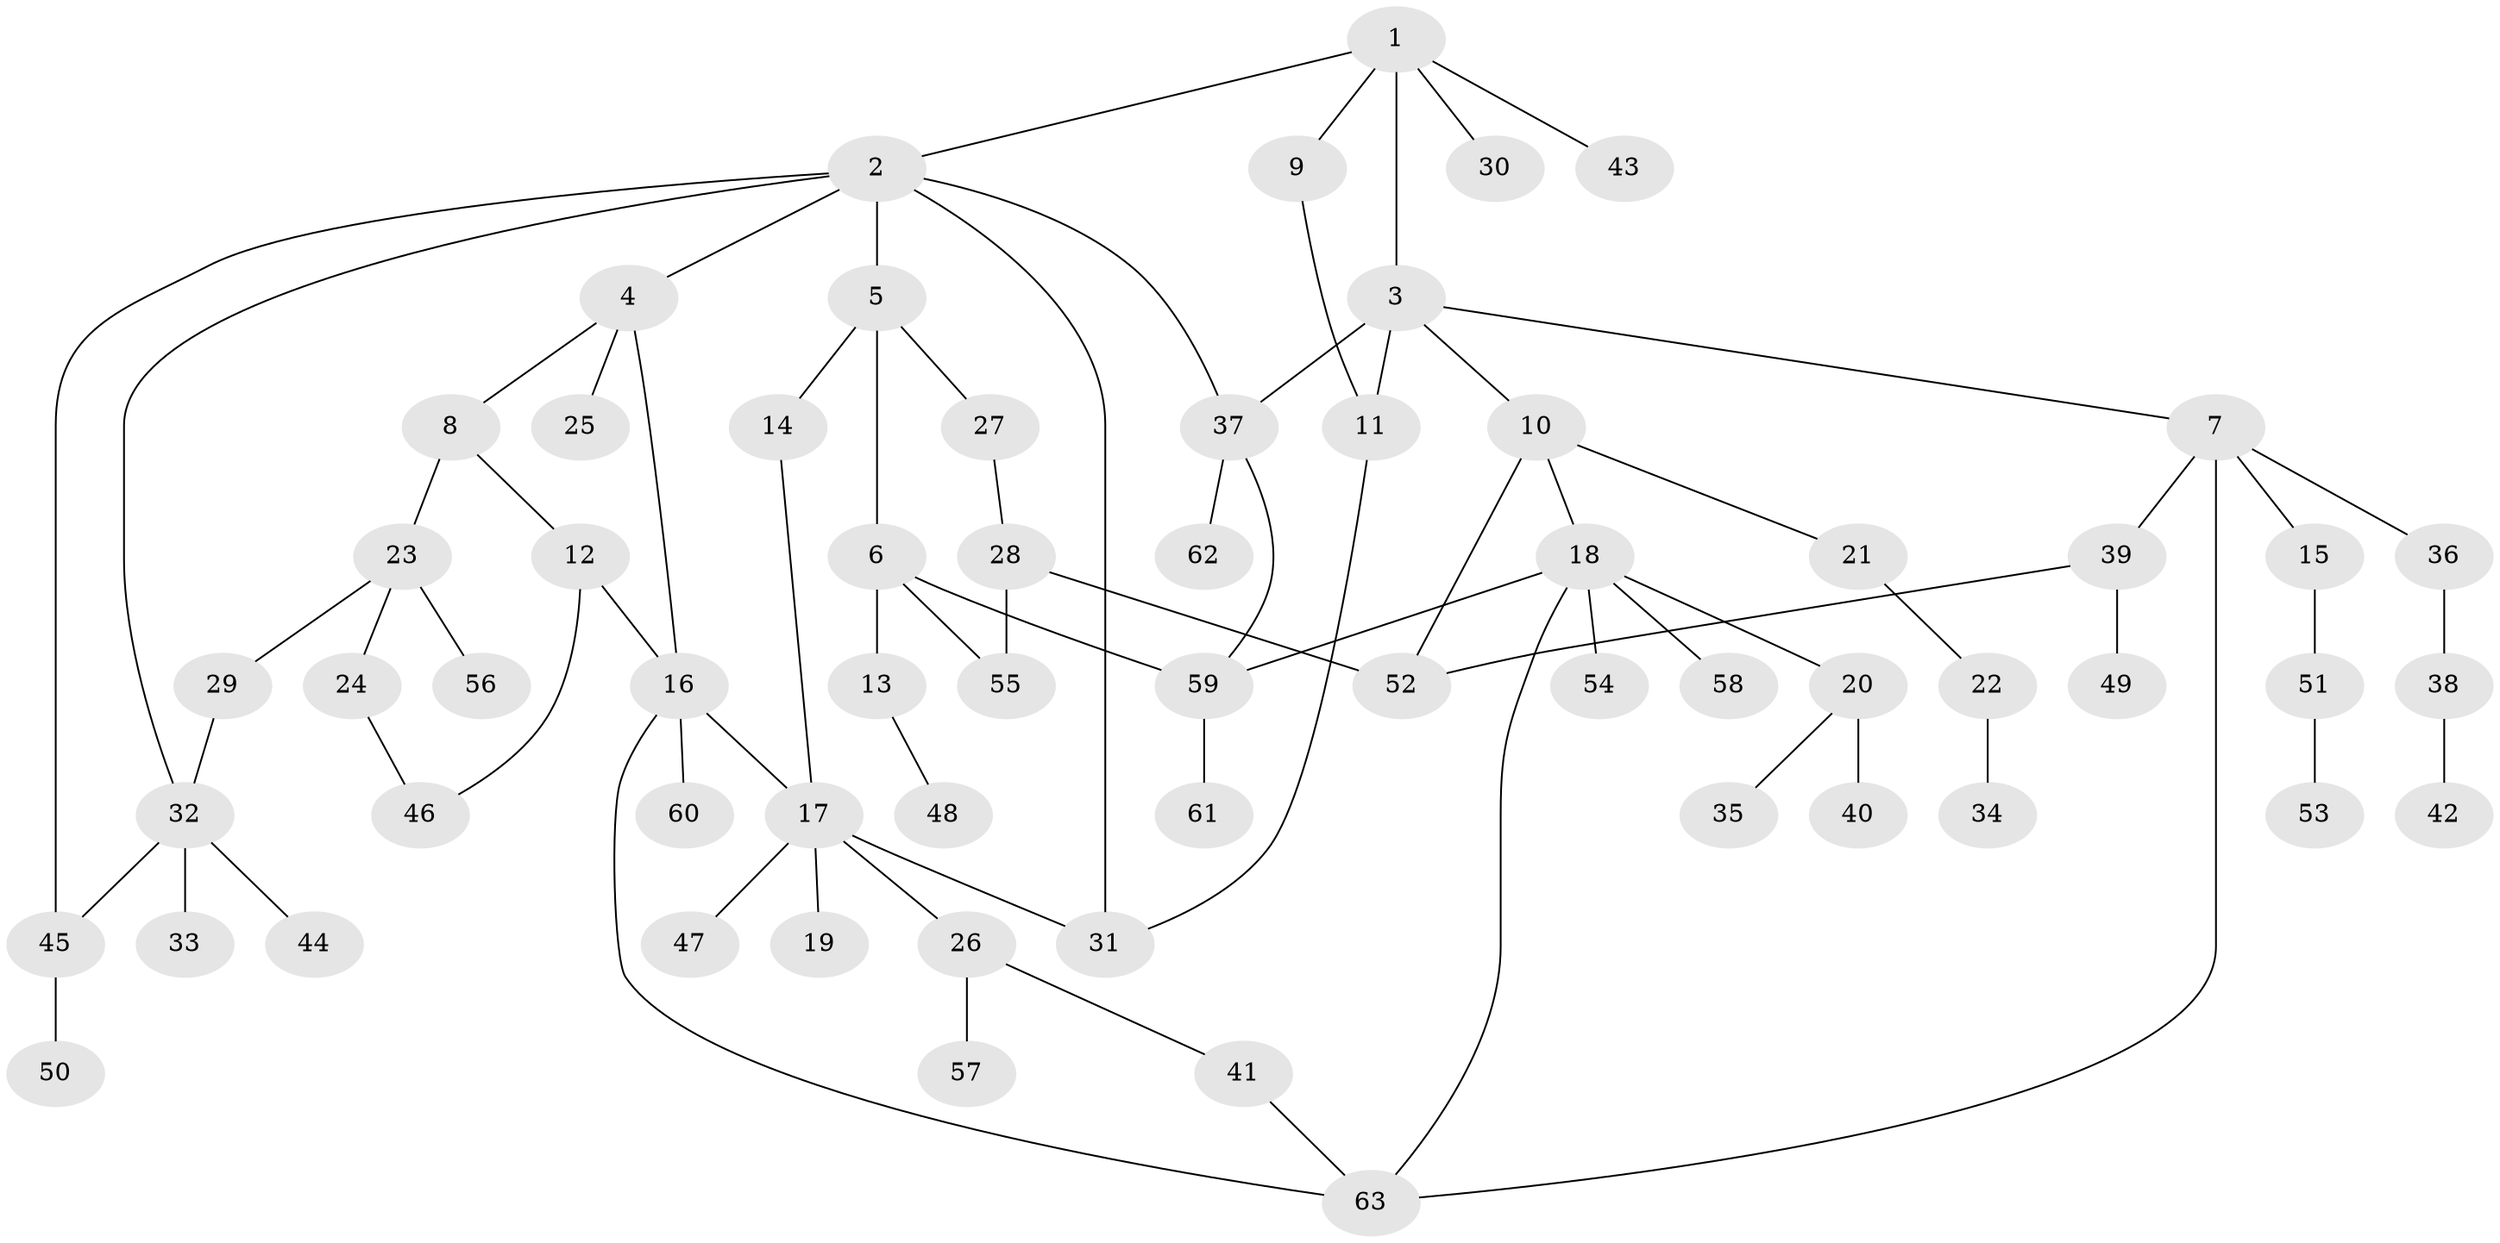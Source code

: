 // coarse degree distribution, {4: 0.15, 7: 0.05, 5: 0.075, 6: 0.075, 2: 0.225, 3: 0.075, 1: 0.35}
// Generated by graph-tools (version 1.1) at 2025/51/02/27/25 19:51:36]
// undirected, 63 vertices, 79 edges
graph export_dot {
graph [start="1"]
  node [color=gray90,style=filled];
  1;
  2;
  3;
  4;
  5;
  6;
  7;
  8;
  9;
  10;
  11;
  12;
  13;
  14;
  15;
  16;
  17;
  18;
  19;
  20;
  21;
  22;
  23;
  24;
  25;
  26;
  27;
  28;
  29;
  30;
  31;
  32;
  33;
  34;
  35;
  36;
  37;
  38;
  39;
  40;
  41;
  42;
  43;
  44;
  45;
  46;
  47;
  48;
  49;
  50;
  51;
  52;
  53;
  54;
  55;
  56;
  57;
  58;
  59;
  60;
  61;
  62;
  63;
  1 -- 2;
  1 -- 3;
  1 -- 9;
  1 -- 30;
  1 -- 43;
  2 -- 4;
  2 -- 5;
  2 -- 32;
  2 -- 37;
  2 -- 45;
  2 -- 31;
  3 -- 7;
  3 -- 10;
  3 -- 11;
  3 -- 37;
  4 -- 8;
  4 -- 25;
  4 -- 16;
  5 -- 6;
  5 -- 14;
  5 -- 27;
  6 -- 13;
  6 -- 55;
  6 -- 59;
  7 -- 15;
  7 -- 36;
  7 -- 39;
  7 -- 63;
  8 -- 12;
  8 -- 23;
  9 -- 11;
  10 -- 18;
  10 -- 21;
  10 -- 52;
  11 -- 31;
  12 -- 16;
  12 -- 46;
  13 -- 48;
  14 -- 17;
  15 -- 51;
  16 -- 17;
  16 -- 60;
  16 -- 63;
  17 -- 19;
  17 -- 26;
  17 -- 31;
  17 -- 47;
  18 -- 20;
  18 -- 54;
  18 -- 58;
  18 -- 59;
  18 -- 63;
  20 -- 35;
  20 -- 40;
  21 -- 22;
  22 -- 34;
  23 -- 24;
  23 -- 29;
  23 -- 56;
  24 -- 46;
  26 -- 41;
  26 -- 57;
  27 -- 28;
  28 -- 52;
  28 -- 55;
  29 -- 32;
  32 -- 33;
  32 -- 44;
  32 -- 45;
  36 -- 38;
  37 -- 59;
  37 -- 62;
  38 -- 42;
  39 -- 49;
  39 -- 52;
  41 -- 63;
  45 -- 50;
  51 -- 53;
  59 -- 61;
}
